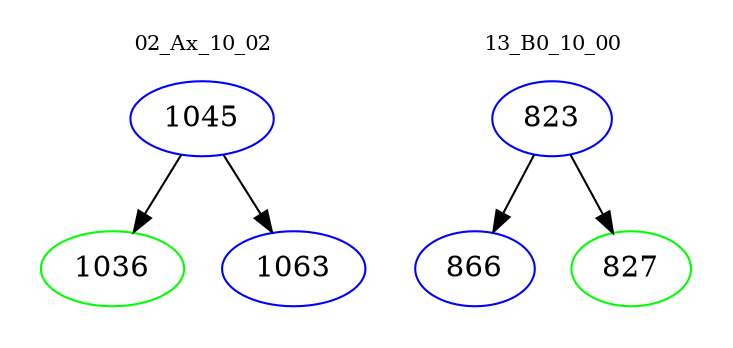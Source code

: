digraph{
subgraph cluster_0 {
color = white
label = "02_Ax_10_02";
fontsize=10;
T0_1045 [label="1045", color="blue"]
T0_1045 -> T0_1036 [color="black"]
T0_1036 [label="1036", color="green"]
T0_1045 -> T0_1063 [color="black"]
T0_1063 [label="1063", color="blue"]
}
subgraph cluster_1 {
color = white
label = "13_B0_10_00";
fontsize=10;
T1_823 [label="823", color="blue"]
T1_823 -> T1_866 [color="black"]
T1_866 [label="866", color="blue"]
T1_823 -> T1_827 [color="black"]
T1_827 [label="827", color="green"]
}
}
